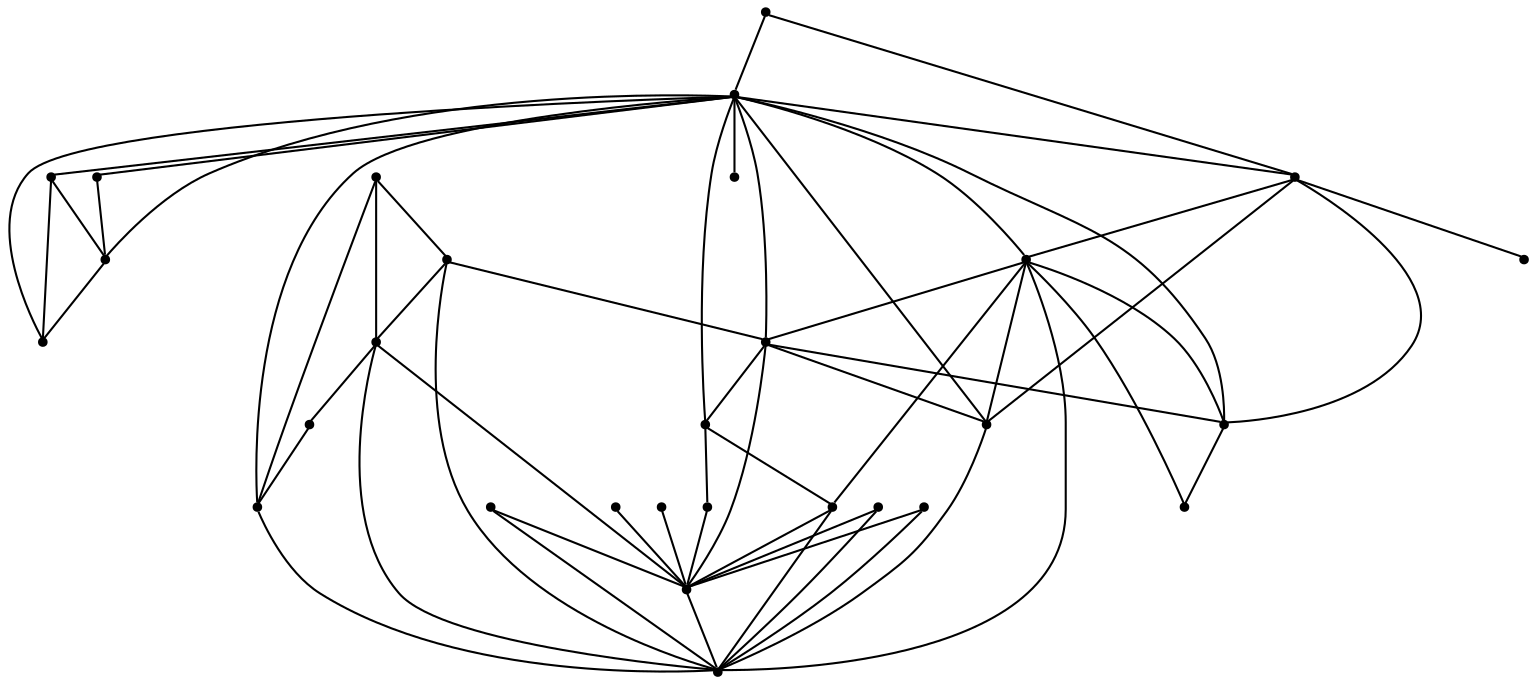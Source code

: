 graph {
  node [shape=point,comment="{\"directed\":false,\"doi\":\"10.1007/978-3-030-04414-5_32\",\"figure\":\"1 (1)\"}"]

  v0 [pos="846.5848441399609,339.3068246289111"]
  v1 [pos="814.6610659413975,317.94791176312526"]
  v2 [pos="787.8749775391539,294.13566063336816"]
  v3 [pos="561.5561206508787,503.4227040289993"]
  v4 [pos="627.5791480971818,489.7373724968882"]
  v5 [pos="736.5433942721179,268.40481943304974"]
  v6 [pos="605.6048350048994,425.0819704933645"]
  v7 [pos="505.2680030409919,512.8364723653058"]
  v8 [pos="652.6748258490009,247.130684786134"]
  v9 [pos="650.3494610022062,604.4331857502563"]
  v10 [pos="595.161454812702,592.0982013067796"]
  v11 [pos="638.7777838234816,349.46093191619195"]
  v12 [pos="607.5176381976701,302.65134101056196"]
  v13 [pos="560.2142142721999,248.97571190754434"]
  v14 [pos="526.6365092778663,431.38290534847033"]
  v15 [pos="528.4300205990355,393.6399181189571"]
  v16 [pos="518.4117607733574,322.5044270634197"]
  v17 [pos="619.9737825752593,542.0158222156044"]
  v18 [pos="564.619111142969,602.1247001265142"]
  v19 [pos="539.2525348089284,351.61281310928666"]
  v20 [pos="444.0301232547393,434.8860914190026"]
  v21 [pos="526.6354640432503,437.4874458082126"]
  v22 [pos="431.09367171262124,297.49131543440444"]
  v23 [pos="492.753484495956,269.08825937035635"]
  v24 [pos="478.2303668068876,589.8436380003836"]
  v25 [pos="432.32823289367377,569.2640671532635"]
  v26 [pos="387.03665907009076,540.0102442557397"]
  v27 [pos="345.8592479230099,468.584054362894"]
  v28 [pos="361.5477187490189,507.5227316218197"]

  v1 -- v2 [id="-3",pos="814.6610659413975,317.94791176312526 787.8749775391539,294.13566063336816 787.8749775391539,294.13566063336816 787.8749775391539,294.13566063336816"]
  v27 -- v7 [id="-15",pos="345.8592479230099,468.584054362894 505.2680030409919,512.8364723653058 505.2680030409919,512.8364723653058 505.2680030409919,512.8364723653058"]
  v27 -- v3 [id="-16",pos="345.8592479230099,468.584054362894 561.5561206508787,503.4227040289993 561.5561206508787,503.4227040289993 561.5561206508787,503.4227040289993"]
  v0 -- v1 [id="-17",pos="846.5848441399609,339.3068246289111 814.6610659413975,317.94791176312526 814.6610659413975,317.94791176312526 814.6610659413975,317.94791176312526"]
  v7 -- v3 [id="-42",pos="505.2680030409919,512.8364723653058 561.5561206508787,503.4227040289993 561.5561206508787,503.4227040289993 561.5561206508787,503.4227040289993"]
  v26 -- v7 [id="-43",pos="387.03665907009076,540.0102442557397 505.2680030409919,512.8364723653058 505.2680030409919,512.8364723653058 505.2680030409919,512.8364723653058"]
  v25 -- v7 [id="-63",pos="432.32823289367377,569.2640671532635 505.2680030409919,512.8364723653058 505.2680030409919,512.8364723653058 505.2680030409919,512.8364723653058"]
  v25 -- v3 [id="-64",pos="432.32823289367377,569.2640671532635 561.5561206508787,503.4227040289993 561.5561206508787,503.4227040289993 561.5561206508787,503.4227040289993"]
  v28 -- v7 [id="-65",pos="361.5477187490189,507.5227316218197 505.2680030409919,512.8364723653058 505.2680030409919,512.8364723653058 505.2680030409919,512.8364723653058"]
  v20 -- v7 [id="-78",pos="444.0301232547393,434.8860914190026 505.2680030409919,512.8364723653058 505.2680030409919,512.8364723653058 505.2680030409919,512.8364723653058"]
  v20 -- v3 [id="-79",pos="444.0301232547393,434.8860914190026 561.5561206508787,503.4227040289993 561.5561206508787,503.4227040289993 561.5561206508787,503.4227040289993"]
  v24 -- v7 [id="-94",pos="478.2303668068876,589.8436380003836 505.2680030409919,512.8364723653058 505.2680030409919,512.8364723653058 505.2680030409919,512.8364723653058"]
  v24 -- v3 [id="-95",pos="478.2303668068876,589.8436380003836 561.5561206508787,503.4227040289993 561.5561206508787,503.4227040289993 561.5561206508787,503.4227040289993"]
  v23 -- v16 [id="-109",pos="492.753484495956,269.08825937035635 518.4117607733574,322.5044270634197 518.4117607733574,322.5044270634197 518.4117607733574,322.5044270634197"]
  v16 -- v19 [id="-110",pos="518.4117607733574,322.5044270634197 539.2525348089284,351.61281310928666 539.2525348089284,351.61281310928666 539.2525348089284,351.61281310928666"]
  v23 -- v11 [id="-111",pos="492.753484495956,269.08825937035635 638.7777838234816,349.46093191619195 638.7777838234816,349.46093191619195 638.7777838234816,349.46093191619195"]
  v16 -- v15 [id="-138",pos="518.4117607733574,322.5044270634197 528.4300205990355,393.6399181189571 528.4300205990355,393.6399181189571 528.4300205990355,393.6399181189571"]
  v16 -- v12 [id="-139",pos="518.4117607733574,322.5044270634197 607.5176381976701,302.65134101056196 607.5176381976701,302.65134101056196 607.5176381976701,302.65134101056196"]
  v16 -- v22 [id="-140",pos="518.4117607733574,322.5044270634197 431.09367171262124,297.49131543440444 431.09367171262124,297.49131543440444 431.09367171262124,297.49131543440444"]
  v19 -- v6 [id="-142",pos="539.2525348089284,351.61281310928666 605.6048350048994,425.0819704933645 605.6048350048994,425.0819704933645 605.6048350048994,425.0819704933645"]
  v14 -- v21 [id="-152",pos="526.6365092778663,431.38290534847033 526.6354640432503,437.4874458082126 526.6354640432503,437.4874458082126 526.6354640432503,437.4874458082126"]
  v21 -- v7 [id="-153",pos="526.6354640432503,437.4874458082126 505.2680030409919,512.8364723653058 505.2680030409919,512.8364723653058 505.2680030409919,512.8364723653058"]
  v14 -- v20 [id="-154",pos="526.6365092778663,431.38290534847033 444.0301232547393,434.8860914190026 444.0301232547393,434.8860914190026 444.0301232547393,434.8860914190026"]
  v15 -- v3 [id="-157",pos="528.4300205990355,393.6399181189571 561.5561206508787,503.4227040289993 561.5561206508787,503.4227040289993 561.5561206508787,503.4227040289993"]
  v19 -- v12 [id="-170",pos="539.2525348089284,351.61281310928666 607.5176381976701,302.65134101056196 607.5176381976701,302.65134101056196 607.5176381976701,302.65134101056196"]
  v19 -- v3 [id="-172",pos="539.2525348089284,351.61281310928666 658.4423589226184,407.0965726065448 658.4423589226184,407.0965726065448 658.4423589226184,407.0965726065448 561.5561206508787,503.4227040289993 561.5561206508787,503.4227040289993 561.5561206508787,503.4227040289993"]
  v19 -- v13 [id="-174",pos="539.2525348089284,351.61281310928666 560.2142142721999,248.97571190754434 560.2142142721999,248.97571190754434 560.2142142721999,248.97571190754434"]
  v19 -- v20 [id="-175",pos="539.2525348089284,351.61281310928666 444.0301232547393,434.8860914190026 444.0301232547393,434.8860914190026 444.0301232547393,434.8860914190026"]
  v19 -- v15 [id="-176",pos="539.2525348089284,351.61281310928666 528.4300205990355,393.6399181189571 528.4300205990355,393.6399181189571 528.4300205990355,393.6399181189571"]
  v18 -- v17 [id="-208",pos="564.619111142969,602.1247001265142 619.9737825752593,542.0158222156044 619.9737825752593,542.0158222156044 619.9737825752593,542.0158222156044"]
  v18 -- v4 [id="-209",pos="564.619111142969,602.1247001265142 627.5791480971818,489.7373724968882 627.5791480971818,489.7373724968882 627.5791480971818,489.7373724968882"]
  v18 -- v10 [id="-210",pos="564.619111142969,602.1247001265142 595.161454812702,592.0982013067796 595.161454812702,592.0982013067796 595.161454812702,592.0982013067796"]
  v10 -- v9 [id="-211",pos="595.161454812702,592.0982013067796 650.3494610022062,604.4331857502563 650.3494610022062,604.4331857502563 650.3494610022062,604.4331857502563"]
  v10 -- v3 [id="-238",pos="595.161454812702,592.0982013067796 561.5561206508787,503.4227040289993 561.5561206508787,503.4227040289993 561.5561206508787,503.4227040289993"]
  v10 -- v7 [id="-240",pos="595.161454812702,592.0982013067796 505.2680030409919,512.8364723653058 505.2680030409919,512.8364723653058 505.2680030409919,512.8364723653058"]
  v6 -- v12 [id="-248",pos="605.6048350048994,425.0819704933645 607.5176381976701,302.65134101056196 607.5176381976701,302.65134101056196 607.5176381976701,302.65134101056196"]
  v6 -- v15 [id="-249",pos="605.6048350048994,425.0819704933645 528.4300205990355,393.6399181189571 528.4300205990355,393.6399181189571 528.4300205990355,393.6399181189571"]
  v6 -- v7 [id="-250",pos="605.6048350048994,425.0819704933645 505.2680030409919,512.8364723653058 505.2680030409919,512.8364723653058 505.2680030409919,512.8364723653058"]
  v17 -- v10 [id="-266",pos="619.9737825752593,542.0158222156044 595.161454812702,592.0982013067796 595.161454812702,592.0982013067796 595.161454812702,592.0982013067796"]
  v17 -- v3 [id="-267",pos="619.9737825752593,542.0158222156044 561.5561206508787,503.4227040289993 561.5561206508787,503.4227040289993 561.5561206508787,503.4227040289993"]
  v17 -- v6 [id="-268",pos="619.9737825752593,542.0158222156044 605.6048350048994,425.0819704933645 605.6048350048994,425.0819704933645 605.6048350048994,425.0819704933645"]
  v4 -- v3 [id="-274",pos="627.5791480971818,489.7373724968882 561.5561206508787,503.4227040289993 561.5561206508787,503.4227040289993 561.5561206508787,503.4227040289993"]
  v11 -- v8 [id="-291",pos="638.7777838234816,349.46093191619195 652.6748258490009,247.130684786134 652.6748258490009,247.130684786134 652.6748258490009,247.130684786134"]
  v11 -- v2 [id="-292",pos="638.7777838234816,349.46093191619195 787.8749775391539,294.13566063336816 787.8749775391539,294.13566063336816 787.8749775391539,294.13566063336816"]
  v11 -- v12 [id="-294",pos="638.7777838234816,349.46093191619195 607.5176381976701,302.65134101056196 607.5176381976701,302.65134101056196 607.5176381976701,302.65134101056196"]
  v11 -- v15 [id="-307",pos="638.7777838234816,349.46093191619195 528.4300205990355,393.6399181189571 528.4300205990355,393.6399181189571 528.4300205990355,393.6399181189571"]
  v11 -- v14 [id="-308",pos="638.7777838234816,349.46093191619195 526.6365092778663,431.38290534847033 526.6365092778663,431.38290534847033 526.6365092778663,431.38290534847033"]
  v11 -- v0 [id="-309",pos="638.7777838234816,349.46093191619195 846.5848441399609,339.3068246289111 846.5848441399609,339.3068246289111 846.5848441399609,339.3068246289111"]
  v11 -- v4 [id="-310",pos="638.7777838234816,349.46093191619195 627.5791480971818,489.7373724968882 627.5791480971818,489.7373724968882 627.5791480971818,489.7373724968882"]
  v9 -- v4 [id="-311",pos="650.3494610022062,604.4331857502563 627.5791480971818,489.7373724968882 627.5791480971818,489.7373724968882 627.5791480971818,489.7373724968882"]
  v11 -- v6 [id="-316",pos="638.7777838234816,349.46093191619195 605.6048350048994,425.0819704933645 605.6048350048994,425.0819704933645 605.6048350048994,425.0819704933645"]
  v12 -- v13 [id="-318",pos="607.5176381976701,302.65134101056196 560.2142142721999,248.97571190754434 560.2142142721999,248.97571190754434 560.2142142721999,248.97571190754434"]
  v11 -- v5 [id="-321",pos="638.7777838234816,349.46093191619195 736.5433942721179,268.40481943304974 736.5433942721179,268.40481943304974 736.5433942721179,268.40481943304974"]
  v11 -- v16 [id="-322",pos="638.7777838234816,349.46093191619195 518.4117607733574,322.5044270634197 518.4117607733574,322.5044270634197 518.4117607733574,322.5044270634197"]
  v11 -- v1 [id="-331",pos="638.7777838234816,349.46093191619195 814.6610659413975,317.94791176312526 814.6610659413975,317.94791176312526 814.6610659413975,317.94791176312526"]
  v19 -- v11 [id="-335",pos="539.2525348089284,351.61281310928666 638.7777838234816,349.46093191619195 638.7777838234816,349.46093191619195 638.7777838234816,349.46093191619195"]
  v5 -- v1 [id="-353",pos="736.5433942721179,268.40481943304974 814.6610659413975,317.94791176312526 814.6610659413975,317.94791176312526 814.6610659413975,317.94791176312526"]
  v5 -- v2 [id="-354",pos="736.5433942721179,268.40481943304974 787.8749775391539,294.13566063336816 787.8749775391539,294.13566063336816 787.8749775391539,294.13566063336816"]
  v6 -- v14 [id="-369",pos="605.6048350048994,425.0819704933645 526.6365092778663,431.38290534847033 526.6365092778663,431.38290534847033 526.6365092778663,431.38290534847033"]
}